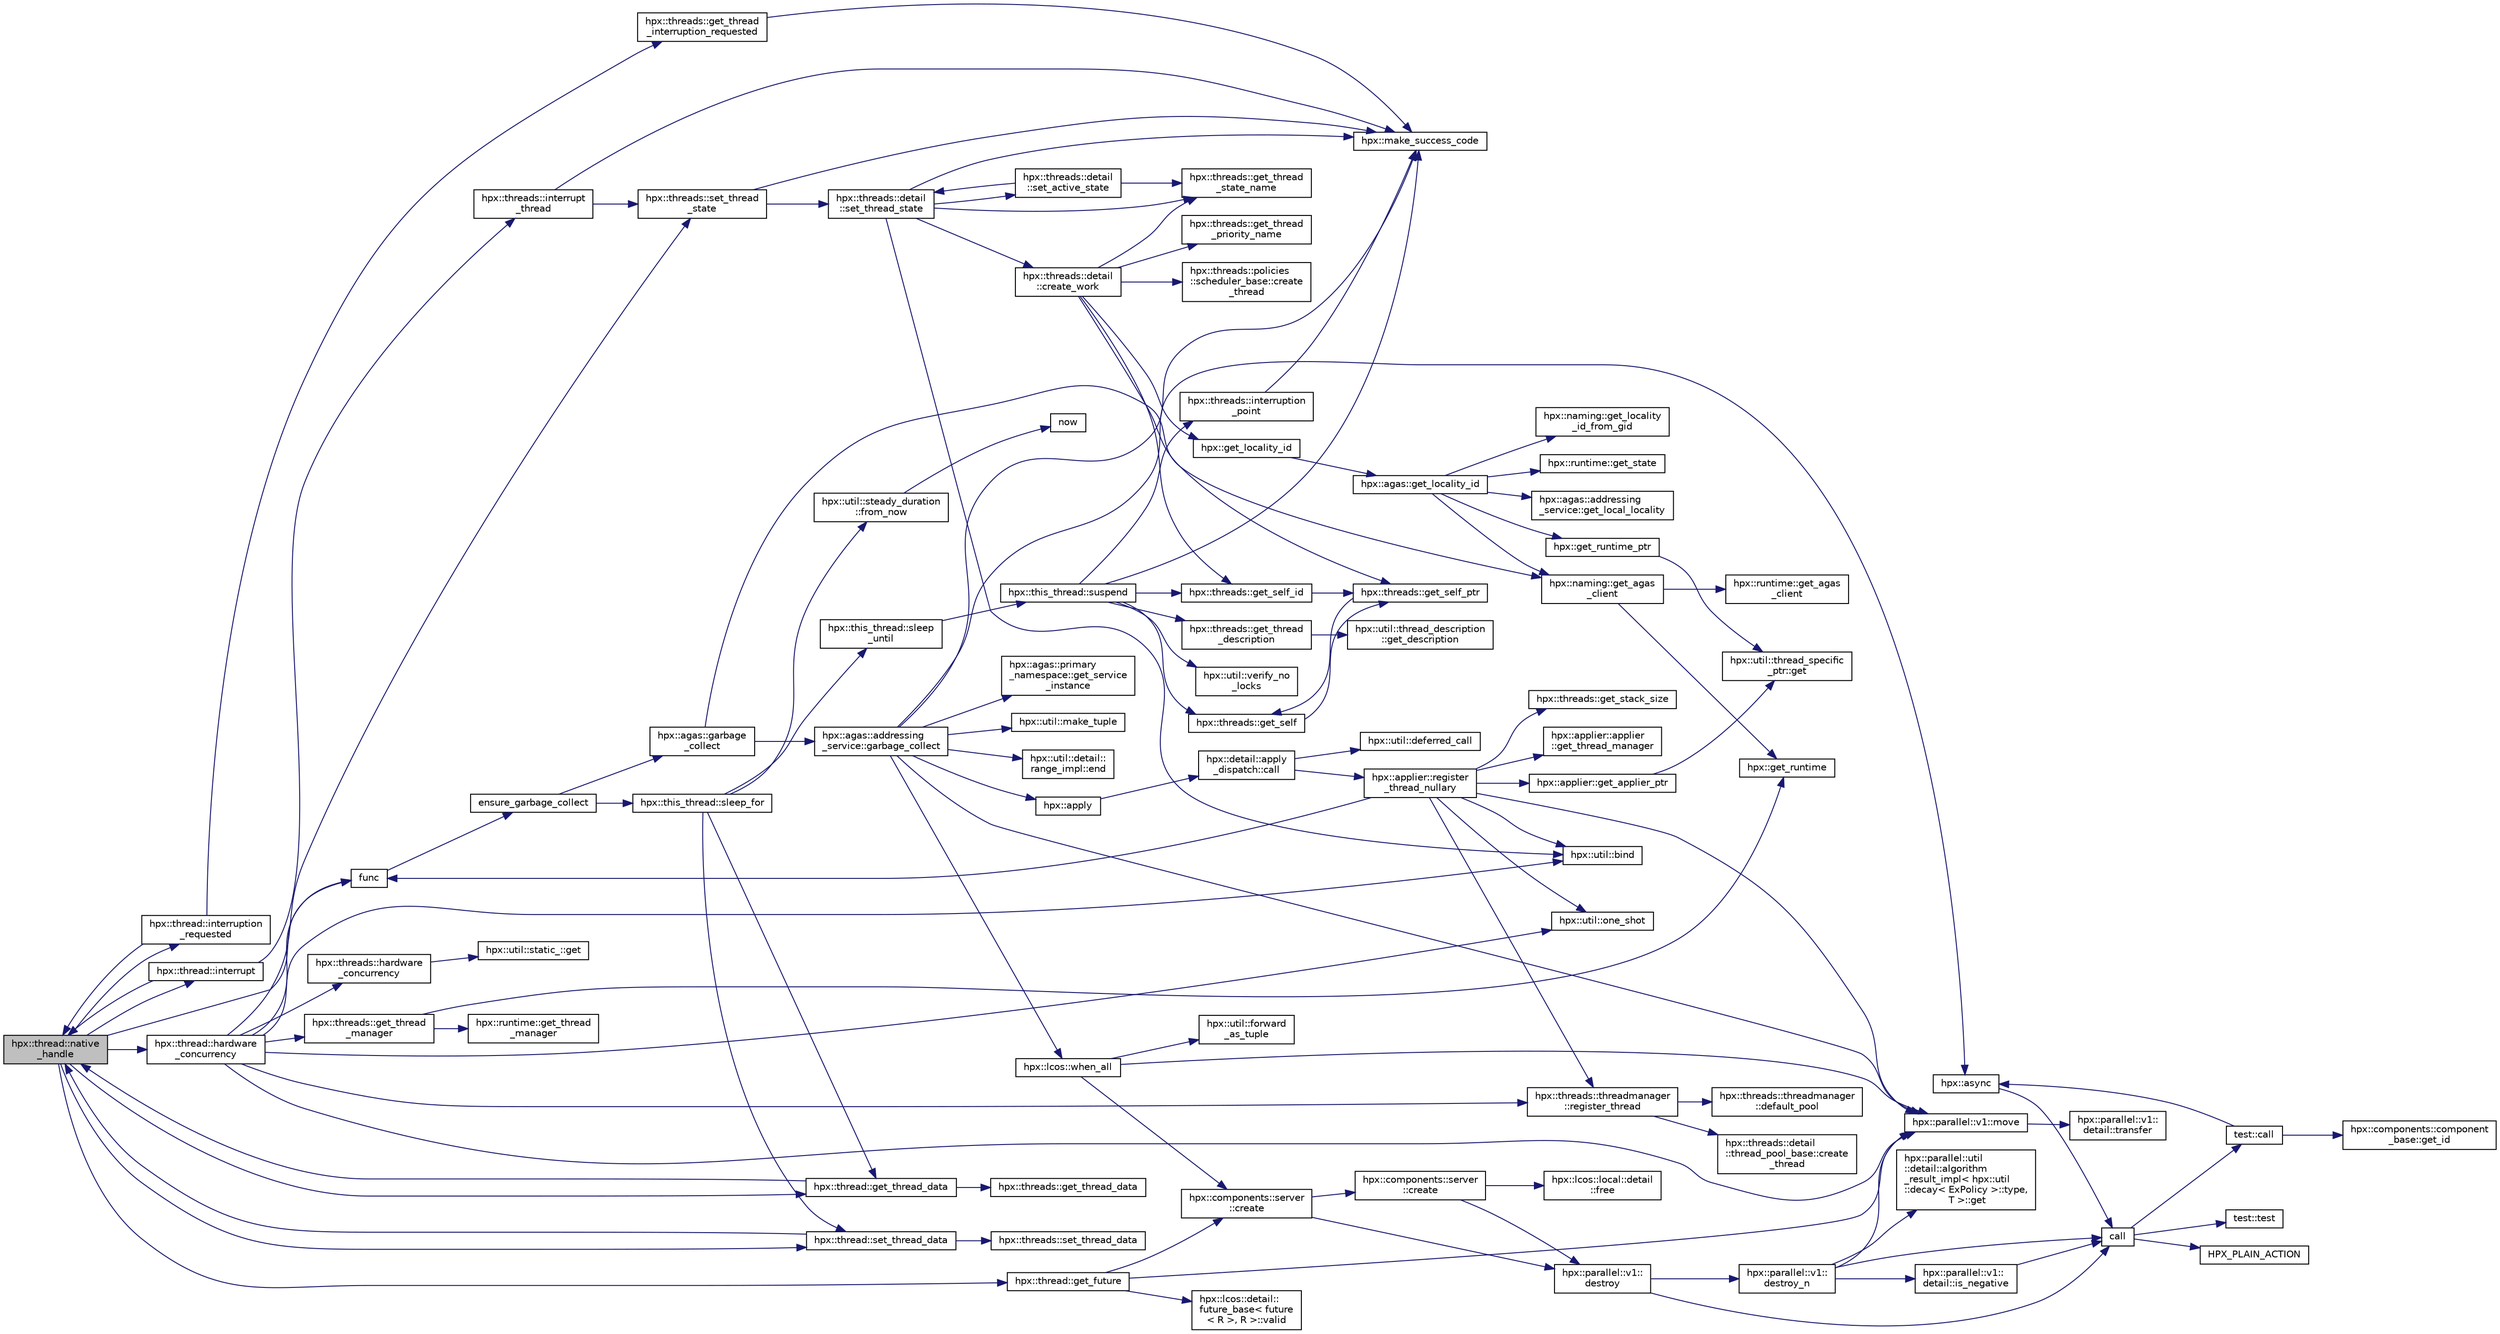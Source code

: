 digraph "hpx::thread::native_handle"
{
  edge [fontname="Helvetica",fontsize="10",labelfontname="Helvetica",labelfontsize="10"];
  node [fontname="Helvetica",fontsize="10",shape=record];
  rankdir="LR";
  Node3365 [label="hpx::thread::native\l_handle",height=0.2,width=0.4,color="black", fillcolor="grey75", style="filled", fontcolor="black"];
  Node3365 -> Node3366 [color="midnightblue",fontsize="10",style="solid",fontname="Helvetica"];
  Node3366 [label="hpx::thread::hardware\l_concurrency",height=0.2,width=0.4,color="black", fillcolor="white", style="filled",URL="$de/d9b/classhpx_1_1thread.html#a8e4fff210e02485ba493bc3a2a956c03"];
  Node3366 -> Node3367 [color="midnightblue",fontsize="10",style="solid",fontname="Helvetica"];
  Node3367 [label="hpx::threads::hardware\l_concurrency",height=0.2,width=0.4,color="black", fillcolor="white", style="filled",URL="$d7/d28/namespacehpx_1_1threads.html#aa8752a235478d2ad7b5ac467b63ab527"];
  Node3367 -> Node3368 [color="midnightblue",fontsize="10",style="solid",fontname="Helvetica"];
  Node3368 [label="hpx::util::static_::get",height=0.2,width=0.4,color="black", fillcolor="white", style="filled",URL="$d3/dbb/structhpx_1_1util_1_1static__.html#a2967c633948a3bf17a3b5405ef5a8318"];
  Node3366 -> Node3369 [color="midnightblue",fontsize="10",style="solid",fontname="Helvetica"];
  Node3369 [label="func",height=0.2,width=0.4,color="black", fillcolor="white", style="filled",URL="$d8/dfd/id__type__ref__counting__1032_8cpp.html#ab811b86ea5107ffb3351fcaa29d2c652"];
  Node3369 -> Node3370 [color="midnightblue",fontsize="10",style="solid",fontname="Helvetica"];
  Node3370 [label="ensure_garbage_collect",height=0.2,width=0.4,color="black", fillcolor="white", style="filled",URL="$d8/dfd/id__type__ref__counting__1032_8cpp.html#a5264b94bf7c262ac0e521fb290d476d5"];
  Node3370 -> Node3371 [color="midnightblue",fontsize="10",style="solid",fontname="Helvetica"];
  Node3371 [label="hpx::this_thread::sleep_for",height=0.2,width=0.4,color="black", fillcolor="white", style="filled",URL="$d9/d52/namespacehpx_1_1this__thread.html#afc042a5a5fa52eef2d1d177a343435cf"];
  Node3371 -> Node3372 [color="midnightblue",fontsize="10",style="solid",fontname="Helvetica"];
  Node3372 [label="hpx::this_thread::sleep\l_until",height=0.2,width=0.4,color="black", fillcolor="white", style="filled",URL="$d9/d52/namespacehpx_1_1this__thread.html#ae12a853980115b23ff0ab8ca06622658"];
  Node3372 -> Node3373 [color="midnightblue",fontsize="10",style="solid",fontname="Helvetica"];
  Node3373 [label="hpx::this_thread::suspend",height=0.2,width=0.4,color="black", fillcolor="white", style="filled",URL="$d9/d52/namespacehpx_1_1this__thread.html#aca220026fb3014c0881d129fe31c0073"];
  Node3373 -> Node3374 [color="midnightblue",fontsize="10",style="solid",fontname="Helvetica"];
  Node3374 [label="hpx::threads::get_self",height=0.2,width=0.4,color="black", fillcolor="white", style="filled",URL="$d7/d28/namespacehpx_1_1threads.html#a07daf4d6d29233f20d66d41ab7b5b8e8"];
  Node3374 -> Node3375 [color="midnightblue",fontsize="10",style="solid",fontname="Helvetica"];
  Node3375 [label="hpx::threads::get_self_ptr",height=0.2,width=0.4,color="black", fillcolor="white", style="filled",URL="$d7/d28/namespacehpx_1_1threads.html#a22877ae347ad884cde3a51397dad6c53"];
  Node3375 -> Node3374 [color="midnightblue",fontsize="10",style="solid",fontname="Helvetica"];
  Node3373 -> Node3376 [color="midnightblue",fontsize="10",style="solid",fontname="Helvetica"];
  Node3376 [label="hpx::threads::get_self_id",height=0.2,width=0.4,color="black", fillcolor="white", style="filled",URL="$d7/d28/namespacehpx_1_1threads.html#afafe0f900b9fac3d4ed3c747625c1cfe"];
  Node3376 -> Node3375 [color="midnightblue",fontsize="10",style="solid",fontname="Helvetica"];
  Node3373 -> Node3377 [color="midnightblue",fontsize="10",style="solid",fontname="Helvetica"];
  Node3377 [label="hpx::threads::interruption\l_point",height=0.2,width=0.4,color="black", fillcolor="white", style="filled",URL="$d7/d28/namespacehpx_1_1threads.html#ada6ec56a12b050707311d8c628089059"];
  Node3377 -> Node3378 [color="midnightblue",fontsize="10",style="solid",fontname="Helvetica"];
  Node3378 [label="hpx::make_success_code",height=0.2,width=0.4,color="black", fillcolor="white", style="filled",URL="$d8/d83/namespacehpx.html#a0e8512a8f49e2a6c8185061181419d8f",tooltip="Returns error_code(hpx::success, \"success\", mode). "];
  Node3373 -> Node3379 [color="midnightblue",fontsize="10",style="solid",fontname="Helvetica"];
  Node3379 [label="hpx::util::verify_no\l_locks",height=0.2,width=0.4,color="black", fillcolor="white", style="filled",URL="$df/dad/namespacehpx_1_1util.html#ae0e1837ee6f09b79b26c2e788d2e9fc9"];
  Node3373 -> Node3380 [color="midnightblue",fontsize="10",style="solid",fontname="Helvetica"];
  Node3380 [label="hpx::threads::get_thread\l_description",height=0.2,width=0.4,color="black", fillcolor="white", style="filled",URL="$d7/d28/namespacehpx_1_1threads.html#a42fc18a7a680f4e8bc633a4b4c956701"];
  Node3380 -> Node3381 [color="midnightblue",fontsize="10",style="solid",fontname="Helvetica"];
  Node3381 [label="hpx::util::thread_description\l::get_description",height=0.2,width=0.4,color="black", fillcolor="white", style="filled",URL="$df/d9e/structhpx_1_1util_1_1thread__description.html#a8c834e14eca6eb228188022577f9f952"];
  Node3373 -> Node3378 [color="midnightblue",fontsize="10",style="solid",fontname="Helvetica"];
  Node3371 -> Node3382 [color="midnightblue",fontsize="10",style="solid",fontname="Helvetica"];
  Node3382 [label="hpx::util::steady_duration\l::from_now",height=0.2,width=0.4,color="black", fillcolor="white", style="filled",URL="$d9/d4f/classhpx_1_1util_1_1steady__duration.html#a0132206d767cd0f7395507b40111a153"];
  Node3382 -> Node3383 [color="midnightblue",fontsize="10",style="solid",fontname="Helvetica"];
  Node3383 [label="now",height=0.2,width=0.4,color="black", fillcolor="white", style="filled",URL="$de/db3/1d__stencil__1__omp_8cpp.html#a89e9667753dccfac455bd37a7a3a7b16"];
  Node3371 -> Node3384 [color="midnightblue",fontsize="10",style="solid",fontname="Helvetica"];
  Node3384 [label="hpx::thread::get_thread_data",height=0.2,width=0.4,color="black", fillcolor="white", style="filled",URL="$de/d9b/classhpx_1_1thread.html#a4535ef82cec3b953d2c941d20e3e3904"];
  Node3384 -> Node3385 [color="midnightblue",fontsize="10",style="solid",fontname="Helvetica"];
  Node3385 [label="hpx::threads::get_thread_data",height=0.2,width=0.4,color="black", fillcolor="white", style="filled",URL="$d7/d28/namespacehpx_1_1threads.html#a8737931ff6303807225f735b2b384ae4"];
  Node3384 -> Node3365 [color="midnightblue",fontsize="10",style="solid",fontname="Helvetica"];
  Node3371 -> Node3386 [color="midnightblue",fontsize="10",style="solid",fontname="Helvetica"];
  Node3386 [label="hpx::thread::set_thread_data",height=0.2,width=0.4,color="black", fillcolor="white", style="filled",URL="$de/d9b/classhpx_1_1thread.html#a7317a3cf5251f3b33c990449570d4cea"];
  Node3386 -> Node3387 [color="midnightblue",fontsize="10",style="solid",fontname="Helvetica"];
  Node3387 [label="hpx::threads::set_thread_data",height=0.2,width=0.4,color="black", fillcolor="white", style="filled",URL="$d7/d28/namespacehpx_1_1threads.html#a00a625acc149fce3ae38e4340454acf7"];
  Node3386 -> Node3365 [color="midnightblue",fontsize="10",style="solid",fontname="Helvetica"];
  Node3370 -> Node3388 [color="midnightblue",fontsize="10",style="solid",fontname="Helvetica"];
  Node3388 [label="hpx::agas::garbage\l_collect",height=0.2,width=0.4,color="black", fillcolor="white", style="filled",URL="$dc/d54/namespacehpx_1_1agas.html#a951337adc4f9bd6df00a50737468e911"];
  Node3388 -> Node3389 [color="midnightblue",fontsize="10",style="solid",fontname="Helvetica"];
  Node3389 [label="hpx::naming::get_agas\l_client",height=0.2,width=0.4,color="black", fillcolor="white", style="filled",URL="$d4/dc9/namespacehpx_1_1naming.html#a0408fffd5d34b620712a801b0ae3b032"];
  Node3389 -> Node3390 [color="midnightblue",fontsize="10",style="solid",fontname="Helvetica"];
  Node3390 [label="hpx::get_runtime",height=0.2,width=0.4,color="black", fillcolor="white", style="filled",URL="$d8/d83/namespacehpx.html#aef902cc6c7dd3b9fbadf34d1e850a070"];
  Node3389 -> Node3391 [color="midnightblue",fontsize="10",style="solid",fontname="Helvetica"];
  Node3391 [label="hpx::runtime::get_agas\l_client",height=0.2,width=0.4,color="black", fillcolor="white", style="filled",URL="$d0/d7b/classhpx_1_1runtime.html#aeb5dddd30d6b9861669af8ad44d1a96a"];
  Node3388 -> Node3392 [color="midnightblue",fontsize="10",style="solid",fontname="Helvetica"];
  Node3392 [label="hpx::agas::addressing\l_service::garbage_collect",height=0.2,width=0.4,color="black", fillcolor="white", style="filled",URL="$db/d58/structhpx_1_1agas_1_1addressing__service.html#a87dcae0eacf6e62d5103ebf516d86f63"];
  Node3392 -> Node3378 [color="midnightblue",fontsize="10",style="solid",fontname="Helvetica"];
  Node3392 -> Node3393 [color="midnightblue",fontsize="10",style="solid",fontname="Helvetica"];
  Node3393 [label="hpx::agas::primary\l_namespace::get_service\l_instance",height=0.2,width=0.4,color="black", fillcolor="white", style="filled",URL="$d1/d43/structhpx_1_1agas_1_1primary__namespace.html#a7630ff0f30ff8c23b13b4672c5350e2e"];
  Node3392 -> Node3394 [color="midnightblue",fontsize="10",style="solid",fontname="Helvetica"];
  Node3394 [label="hpx::util::make_tuple",height=0.2,width=0.4,color="black", fillcolor="white", style="filled",URL="$df/dad/namespacehpx_1_1util.html#a06fa74211a987d208e013f400a9f5328"];
  Node3392 -> Node3395 [color="midnightblue",fontsize="10",style="solid",fontname="Helvetica"];
  Node3395 [label="hpx::util::detail::\lrange_impl::end",height=0.2,width=0.4,color="black", fillcolor="white", style="filled",URL="$d4/d4a/namespacehpx_1_1util_1_1detail_1_1range__impl.html#afb2ea48b0902f52ee4d8b764807b4316"];
  Node3392 -> Node3396 [color="midnightblue",fontsize="10",style="solid",fontname="Helvetica"];
  Node3396 [label="hpx::apply",height=0.2,width=0.4,color="black", fillcolor="white", style="filled",URL="$d8/d83/namespacehpx.html#aa87762f0db0731d385f3fdfdb25d59fc"];
  Node3396 -> Node3397 [color="midnightblue",fontsize="10",style="solid",fontname="Helvetica"];
  Node3397 [label="hpx::detail::apply\l_dispatch::call",height=0.2,width=0.4,color="black", fillcolor="white", style="filled",URL="$db/de8/structhpx_1_1detail_1_1apply__dispatch.html#a0755fab16d281e74bcff0f8045be9459"];
  Node3397 -> Node3398 [color="midnightblue",fontsize="10",style="solid",fontname="Helvetica"];
  Node3398 [label="hpx::applier::register\l_thread_nullary",height=0.2,width=0.4,color="black", fillcolor="white", style="filled",URL="$d8/dcb/namespacehpx_1_1applier.html#a401cd1145927e58d74d1eb52aaccd936"];
  Node3398 -> Node3399 [color="midnightblue",fontsize="10",style="solid",fontname="Helvetica"];
  Node3399 [label="hpx::applier::get_applier_ptr",height=0.2,width=0.4,color="black", fillcolor="white", style="filled",URL="$d8/dcb/namespacehpx_1_1applier.html#a617483cf2b77ad3a0aa428ade7b35299"];
  Node3399 -> Node3400 [color="midnightblue",fontsize="10",style="solid",fontname="Helvetica"];
  Node3400 [label="hpx::util::thread_specific\l_ptr::get",height=0.2,width=0.4,color="black", fillcolor="white", style="filled",URL="$d4/d4c/structhpx_1_1util_1_1thread__specific__ptr.html#a3b27d8520710478aa41d1f74206bdba9"];
  Node3398 -> Node3369 [color="midnightblue",fontsize="10",style="solid",fontname="Helvetica"];
  Node3398 -> Node3401 [color="midnightblue",fontsize="10",style="solid",fontname="Helvetica"];
  Node3401 [label="hpx::util::bind",height=0.2,width=0.4,color="black", fillcolor="white", style="filled",URL="$df/dad/namespacehpx_1_1util.html#ad844caedf82a0173d6909d910c3e48c6"];
  Node3398 -> Node3402 [color="midnightblue",fontsize="10",style="solid",fontname="Helvetica"];
  Node3402 [label="hpx::util::one_shot",height=0.2,width=0.4,color="black", fillcolor="white", style="filled",URL="$df/dad/namespacehpx_1_1util.html#a273e61be42a72415291e0ec0a4f28c7a"];
  Node3398 -> Node3403 [color="midnightblue",fontsize="10",style="solid",fontname="Helvetica"];
  Node3403 [label="hpx::parallel::v1::move",height=0.2,width=0.4,color="black", fillcolor="white", style="filled",URL="$db/db9/namespacehpx_1_1parallel_1_1v1.html#aa7c4ede081ce786c9d1eb1adff495cfc"];
  Node3403 -> Node3404 [color="midnightblue",fontsize="10",style="solid",fontname="Helvetica"];
  Node3404 [label="hpx::parallel::v1::\ldetail::transfer",height=0.2,width=0.4,color="black", fillcolor="white", style="filled",URL="$d2/ddd/namespacehpx_1_1parallel_1_1v1_1_1detail.html#ab1b56a05e1885ca7cc7ffa1804dd2f3c"];
  Node3398 -> Node3405 [color="midnightblue",fontsize="10",style="solid",fontname="Helvetica"];
  Node3405 [label="hpx::threads::get_stack_size",height=0.2,width=0.4,color="black", fillcolor="white", style="filled",URL="$d7/d28/namespacehpx_1_1threads.html#af597241b3c2785150be206737ca04aa6",tooltip="The get_stack_size function is part of the thread related API. It. "];
  Node3398 -> Node3406 [color="midnightblue",fontsize="10",style="solid",fontname="Helvetica"];
  Node3406 [label="hpx::applier::applier\l::get_thread_manager",height=0.2,width=0.4,color="black", fillcolor="white", style="filled",URL="$da/dcb/classhpx_1_1applier_1_1applier.html#acc36d583973701e573be39da97bba866",tooltip="Access the thread-manager instance associated with this applier. "];
  Node3398 -> Node3407 [color="midnightblue",fontsize="10",style="solid",fontname="Helvetica"];
  Node3407 [label="hpx::threads::threadmanager\l::register_thread",height=0.2,width=0.4,color="black", fillcolor="white", style="filled",URL="$d5/daa/classhpx_1_1threads_1_1threadmanager.html#a7f79c7578e08a60ca45eb276ce8133d8"];
  Node3407 -> Node3408 [color="midnightblue",fontsize="10",style="solid",fontname="Helvetica"];
  Node3408 [label="hpx::threads::threadmanager\l::default_pool",height=0.2,width=0.4,color="black", fillcolor="white", style="filled",URL="$d5/daa/classhpx_1_1threads_1_1threadmanager.html#a851f067d03b5dd1c5e6a9a6a841e05df"];
  Node3407 -> Node3409 [color="midnightblue",fontsize="10",style="solid",fontname="Helvetica"];
  Node3409 [label="hpx::threads::detail\l::thread_pool_base::create\l_thread",height=0.2,width=0.4,color="black", fillcolor="white", style="filled",URL="$de/dae/classhpx_1_1threads_1_1detail_1_1thread__pool__base.html#ad35d3779eef6f4528e62a26d71b34b34"];
  Node3397 -> Node3410 [color="midnightblue",fontsize="10",style="solid",fontname="Helvetica"];
  Node3410 [label="hpx::util::deferred_call",height=0.2,width=0.4,color="black", fillcolor="white", style="filled",URL="$df/dad/namespacehpx_1_1util.html#acdded623c658a7a3436f7e76bc9d881c"];
  Node3392 -> Node3403 [color="midnightblue",fontsize="10",style="solid",fontname="Helvetica"];
  Node3392 -> Node3411 [color="midnightblue",fontsize="10",style="solid",fontname="Helvetica"];
  Node3411 [label="hpx::async",height=0.2,width=0.4,color="black", fillcolor="white", style="filled",URL="$d8/d83/namespacehpx.html#acb7d8e37b73b823956ce144f9a57eaa4"];
  Node3411 -> Node3412 [color="midnightblue",fontsize="10",style="solid",fontname="Helvetica"];
  Node3412 [label="call",height=0.2,width=0.4,color="black", fillcolor="white", style="filled",URL="$d2/d67/promise__1620_8cpp.html#a58357f0b82bc761e1d0b9091ed563a70"];
  Node3412 -> Node3413 [color="midnightblue",fontsize="10",style="solid",fontname="Helvetica"];
  Node3413 [label="test::test",height=0.2,width=0.4,color="black", fillcolor="white", style="filled",URL="$d8/d89/structtest.html#ab42d5ece712d716b04cb3f686f297a26"];
  Node3412 -> Node3414 [color="midnightblue",fontsize="10",style="solid",fontname="Helvetica"];
  Node3414 [label="HPX_PLAIN_ACTION",height=0.2,width=0.4,color="black", fillcolor="white", style="filled",URL="$d2/d67/promise__1620_8cpp.html#ab96aab827a4b1fcaf66cfe0ba83fef23"];
  Node3412 -> Node3415 [color="midnightblue",fontsize="10",style="solid",fontname="Helvetica"];
  Node3415 [label="test::call",height=0.2,width=0.4,color="black", fillcolor="white", style="filled",URL="$d8/d89/structtest.html#aeb29e7ed6518b9426ccf1344c52620ae"];
  Node3415 -> Node3411 [color="midnightblue",fontsize="10",style="solid",fontname="Helvetica"];
  Node3415 -> Node3416 [color="midnightblue",fontsize="10",style="solid",fontname="Helvetica"];
  Node3416 [label="hpx::components::component\l_base::get_id",height=0.2,width=0.4,color="black", fillcolor="white", style="filled",URL="$d2/de6/classhpx_1_1components_1_1component__base.html#a4c8fd93514039bdf01c48d66d82b19cd"];
  Node3392 -> Node3417 [color="midnightblue",fontsize="10",style="solid",fontname="Helvetica"];
  Node3417 [label="hpx::lcos::when_all",height=0.2,width=0.4,color="black", fillcolor="white", style="filled",URL="$d2/dc9/namespacehpx_1_1lcos.html#a1a6fb024d8690923fb185d5aee204d54"];
  Node3417 -> Node3418 [color="midnightblue",fontsize="10",style="solid",fontname="Helvetica"];
  Node3418 [label="hpx::util::forward\l_as_tuple",height=0.2,width=0.4,color="black", fillcolor="white", style="filled",URL="$df/dad/namespacehpx_1_1util.html#ab7c31e3f24c3302a4f67b6735a6fa597"];
  Node3417 -> Node3403 [color="midnightblue",fontsize="10",style="solid",fontname="Helvetica"];
  Node3417 -> Node3419 [color="midnightblue",fontsize="10",style="solid",fontname="Helvetica"];
  Node3419 [label="hpx::components::server\l::create",height=0.2,width=0.4,color="black", fillcolor="white", style="filled",URL="$d2/da2/namespacehpx_1_1components_1_1server.html#ac776c89f3d68ceb910e8cee9fa937ab4",tooltip="Create arrays of components using their default constructor. "];
  Node3419 -> Node3420 [color="midnightblue",fontsize="10",style="solid",fontname="Helvetica"];
  Node3420 [label="hpx::components::server\l::create",height=0.2,width=0.4,color="black", fillcolor="white", style="filled",URL="$d2/da2/namespacehpx_1_1components_1_1server.html#a77d26de181c97b444565e230577981bd"];
  Node3420 -> Node3421 [color="midnightblue",fontsize="10",style="solid",fontname="Helvetica"];
  Node3421 [label="hpx::lcos::local::detail\l::free",height=0.2,width=0.4,color="black", fillcolor="white", style="filled",URL="$d4/dcb/namespacehpx_1_1lcos_1_1local_1_1detail.html#a55a940f019734e9bb045dc123cd80e48"];
  Node3420 -> Node3422 [color="midnightblue",fontsize="10",style="solid",fontname="Helvetica"];
  Node3422 [label="hpx::parallel::v1::\ldestroy",height=0.2,width=0.4,color="black", fillcolor="white", style="filled",URL="$db/db9/namespacehpx_1_1parallel_1_1v1.html#acf303558375048e8a7cc9a2c2e09477f"];
  Node3422 -> Node3412 [color="midnightblue",fontsize="10",style="solid",fontname="Helvetica"];
  Node3422 -> Node3423 [color="midnightblue",fontsize="10",style="solid",fontname="Helvetica"];
  Node3423 [label="hpx::parallel::v1::\ldestroy_n",height=0.2,width=0.4,color="black", fillcolor="white", style="filled",URL="$db/db9/namespacehpx_1_1parallel_1_1v1.html#a71d0691132a300690163f5636bcd5bd3"];
  Node3423 -> Node3424 [color="midnightblue",fontsize="10",style="solid",fontname="Helvetica"];
  Node3424 [label="hpx::parallel::v1::\ldetail::is_negative",height=0.2,width=0.4,color="black", fillcolor="white", style="filled",URL="$d2/ddd/namespacehpx_1_1parallel_1_1v1_1_1detail.html#adf2e40fc4b20ad0fd442ee3118a4d527"];
  Node3424 -> Node3412 [color="midnightblue",fontsize="10",style="solid",fontname="Helvetica"];
  Node3423 -> Node3425 [color="midnightblue",fontsize="10",style="solid",fontname="Helvetica"];
  Node3425 [label="hpx::parallel::util\l::detail::algorithm\l_result_impl\< hpx::util\l::decay\< ExPolicy \>::type,\l T \>::get",height=0.2,width=0.4,color="black", fillcolor="white", style="filled",URL="$d2/d42/structhpx_1_1parallel_1_1util_1_1detail_1_1algorithm__result__impl.html#ab5b051e8ec74eff5e0e62fd63f5d377e"];
  Node3423 -> Node3403 [color="midnightblue",fontsize="10",style="solid",fontname="Helvetica"];
  Node3423 -> Node3412 [color="midnightblue",fontsize="10",style="solid",fontname="Helvetica"];
  Node3419 -> Node3422 [color="midnightblue",fontsize="10",style="solid",fontname="Helvetica"];
  Node3366 -> Node3401 [color="midnightblue",fontsize="10",style="solid",fontname="Helvetica"];
  Node3366 -> Node3402 [color="midnightblue",fontsize="10",style="solid",fontname="Helvetica"];
  Node3366 -> Node3403 [color="midnightblue",fontsize="10",style="solid",fontname="Helvetica"];
  Node3366 -> Node3426 [color="midnightblue",fontsize="10",style="solid",fontname="Helvetica"];
  Node3426 [label="hpx::threads::get_thread\l_manager",height=0.2,width=0.4,color="black", fillcolor="white", style="filled",URL="$d7/d28/namespacehpx_1_1threads.html#a076973c3a53beadde7d967e22c4f6cce"];
  Node3426 -> Node3390 [color="midnightblue",fontsize="10",style="solid",fontname="Helvetica"];
  Node3426 -> Node3427 [color="midnightblue",fontsize="10",style="solid",fontname="Helvetica"];
  Node3427 [label="hpx::runtime::get_thread\l_manager",height=0.2,width=0.4,color="black", fillcolor="white", style="filled",URL="$d0/d7b/classhpx_1_1runtime.html#a865b12d57fcd44a8d3dda3e35414f563"];
  Node3366 -> Node3407 [color="midnightblue",fontsize="10",style="solid",fontname="Helvetica"];
  Node3366 -> Node3428 [color="midnightblue",fontsize="10",style="solid",fontname="Helvetica"];
  Node3428 [label="hpx::threads::set_thread\l_state",height=0.2,width=0.4,color="black", fillcolor="white", style="filled",URL="$d7/d28/namespacehpx_1_1threads.html#ac0690ad16ad778bcc79dcd727cc33025",tooltip="Set the thread state of the thread referenced by the thread_id id. "];
  Node3428 -> Node3378 [color="midnightblue",fontsize="10",style="solid",fontname="Helvetica"];
  Node3428 -> Node3429 [color="midnightblue",fontsize="10",style="solid",fontname="Helvetica"];
  Node3429 [label="hpx::threads::detail\l::set_thread_state",height=0.2,width=0.4,color="black", fillcolor="white", style="filled",URL="$d2/dd1/namespacehpx_1_1threads_1_1detail.html#af85ddc854c4a149bf1738eb1b111b9ab"];
  Node3429 -> Node3430 [color="midnightblue",fontsize="10",style="solid",fontname="Helvetica"];
  Node3430 [label="hpx::threads::get_thread\l_state_name",height=0.2,width=0.4,color="black", fillcolor="white", style="filled",URL="$d7/d28/namespacehpx_1_1threads.html#a26f91ea8d2195f165c033241c5cd11db"];
  Node3429 -> Node3378 [color="midnightblue",fontsize="10",style="solid",fontname="Helvetica"];
  Node3429 -> Node3401 [color="midnightblue",fontsize="10",style="solid",fontname="Helvetica"];
  Node3429 -> Node3431 [color="midnightblue",fontsize="10",style="solid",fontname="Helvetica"];
  Node3431 [label="hpx::threads::detail\l::set_active_state",height=0.2,width=0.4,color="black", fillcolor="white", style="filled",URL="$d2/dd1/namespacehpx_1_1threads_1_1detail.html#a45884a5bf04ad66a4f259231a3947e76"];
  Node3431 -> Node3430 [color="midnightblue",fontsize="10",style="solid",fontname="Helvetica"];
  Node3431 -> Node3429 [color="midnightblue",fontsize="10",style="solid",fontname="Helvetica"];
  Node3429 -> Node3432 [color="midnightblue",fontsize="10",style="solid",fontname="Helvetica"];
  Node3432 [label="hpx::threads::detail\l::create_work",height=0.2,width=0.4,color="black", fillcolor="white", style="filled",URL="$d2/dd1/namespacehpx_1_1threads_1_1detail.html#ae22384a3c1b1a1940032fad068fb54b1"];
  Node3432 -> Node3430 [color="midnightblue",fontsize="10",style="solid",fontname="Helvetica"];
  Node3432 -> Node3433 [color="midnightblue",fontsize="10",style="solid",fontname="Helvetica"];
  Node3433 [label="hpx::threads::get_thread\l_priority_name",height=0.2,width=0.4,color="black", fillcolor="white", style="filled",URL="$d7/d28/namespacehpx_1_1threads.html#a9c6b2fec0c1cf5b06ff83ce756ca6d42"];
  Node3432 -> Node3375 [color="midnightblue",fontsize="10",style="solid",fontname="Helvetica"];
  Node3432 -> Node3376 [color="midnightblue",fontsize="10",style="solid",fontname="Helvetica"];
  Node3432 -> Node3434 [color="midnightblue",fontsize="10",style="solid",fontname="Helvetica"];
  Node3434 [label="hpx::get_locality_id",height=0.2,width=0.4,color="black", fillcolor="white", style="filled",URL="$d8/d83/namespacehpx.html#a158d7c54a657bb364c1704033010697b",tooltip="Return the number of the locality this function is being called from. "];
  Node3434 -> Node3435 [color="midnightblue",fontsize="10",style="solid",fontname="Helvetica"];
  Node3435 [label="hpx::agas::get_locality_id",height=0.2,width=0.4,color="black", fillcolor="white", style="filled",URL="$dc/d54/namespacehpx_1_1agas.html#a491cc2ddecdf0f1a9129900caa6a4d3e"];
  Node3435 -> Node3436 [color="midnightblue",fontsize="10",style="solid",fontname="Helvetica"];
  Node3436 [label="hpx::get_runtime_ptr",height=0.2,width=0.4,color="black", fillcolor="white", style="filled",URL="$d8/d83/namespacehpx.html#af29daf2bb3e01b4d6495a1742b6cce64"];
  Node3436 -> Node3400 [color="midnightblue",fontsize="10",style="solid",fontname="Helvetica"];
  Node3435 -> Node3437 [color="midnightblue",fontsize="10",style="solid",fontname="Helvetica"];
  Node3437 [label="hpx::runtime::get_state",height=0.2,width=0.4,color="black", fillcolor="white", style="filled",URL="$d0/d7b/classhpx_1_1runtime.html#ab405f80e060dac95d624520f38b0524c"];
  Node3435 -> Node3389 [color="midnightblue",fontsize="10",style="solid",fontname="Helvetica"];
  Node3435 -> Node3438 [color="midnightblue",fontsize="10",style="solid",fontname="Helvetica"];
  Node3438 [label="hpx::agas::addressing\l_service::get_local_locality",height=0.2,width=0.4,color="black", fillcolor="white", style="filled",URL="$db/d58/structhpx_1_1agas_1_1addressing__service.html#ab52c19a37c2a7a006c6c15f90ad0539c"];
  Node3435 -> Node3439 [color="midnightblue",fontsize="10",style="solid",fontname="Helvetica"];
  Node3439 [label="hpx::naming::get_locality\l_id_from_gid",height=0.2,width=0.4,color="black", fillcolor="white", style="filled",URL="$d4/dc9/namespacehpx_1_1naming.html#a7fd43037784560bd04fda9b49e33529f"];
  Node3432 -> Node3440 [color="midnightblue",fontsize="10",style="solid",fontname="Helvetica"];
  Node3440 [label="hpx::threads::policies\l::scheduler_base::create\l_thread",height=0.2,width=0.4,color="black", fillcolor="white", style="filled",URL="$dd/d7e/structhpx_1_1threads_1_1policies_1_1scheduler__base.html#ad3b05cd7f363cc8e8410ce368c3794e0"];
  Node3365 -> Node3441 [color="midnightblue",fontsize="10",style="solid",fontname="Helvetica"];
  Node3441 [label="hpx::thread::interrupt",height=0.2,width=0.4,color="black", fillcolor="white", style="filled",URL="$de/d9b/classhpx_1_1thread.html#ac34d0d033aa743c476a79dbc2e1a8a39"];
  Node3441 -> Node3442 [color="midnightblue",fontsize="10",style="solid",fontname="Helvetica"];
  Node3442 [label="hpx::threads::interrupt\l_thread",height=0.2,width=0.4,color="black", fillcolor="white", style="filled",URL="$d7/d28/namespacehpx_1_1threads.html#a6bdda1a2aab61b9b13d274b5155d7e73"];
  Node3442 -> Node3378 [color="midnightblue",fontsize="10",style="solid",fontname="Helvetica"];
  Node3442 -> Node3428 [color="midnightblue",fontsize="10",style="solid",fontname="Helvetica"];
  Node3441 -> Node3365 [color="midnightblue",fontsize="10",style="solid",fontname="Helvetica"];
  Node3365 -> Node3443 [color="midnightblue",fontsize="10",style="solid",fontname="Helvetica"];
  Node3443 [label="hpx::thread::interruption\l_requested",height=0.2,width=0.4,color="black", fillcolor="white", style="filled",URL="$de/d9b/classhpx_1_1thread.html#a33276bb4c20bbb0b1978944e18ef71b8"];
  Node3443 -> Node3444 [color="midnightblue",fontsize="10",style="solid",fontname="Helvetica"];
  Node3444 [label="hpx::threads::get_thread\l_interruption_requested",height=0.2,width=0.4,color="black", fillcolor="white", style="filled",URL="$d7/d28/namespacehpx_1_1threads.html#ae64a7fdb8b5c8bac7be0c8282672a03b"];
  Node3444 -> Node3378 [color="midnightblue",fontsize="10",style="solid",fontname="Helvetica"];
  Node3443 -> Node3365 [color="midnightblue",fontsize="10",style="solid",fontname="Helvetica"];
  Node3365 -> Node3445 [color="midnightblue",fontsize="10",style="solid",fontname="Helvetica"];
  Node3445 [label="hpx::thread::get_future",height=0.2,width=0.4,color="black", fillcolor="white", style="filled",URL="$de/d9b/classhpx_1_1thread.html#a87fdb0d8da826366fc190ed224900a64"];
  Node3445 -> Node3446 [color="midnightblue",fontsize="10",style="solid",fontname="Helvetica"];
  Node3446 [label="hpx::lcos::detail::\lfuture_base\< future\l\< R \>, R \>::valid",height=0.2,width=0.4,color="black", fillcolor="white", style="filled",URL="$d5/dd7/classhpx_1_1lcos_1_1detail_1_1future__base.html#aaf7beb7374815614363033bd96573e75"];
  Node3445 -> Node3419 [color="midnightblue",fontsize="10",style="solid",fontname="Helvetica"];
  Node3445 -> Node3403 [color="midnightblue",fontsize="10",style="solid",fontname="Helvetica"];
  Node3365 -> Node3384 [color="midnightblue",fontsize="10",style="solid",fontname="Helvetica"];
  Node3365 -> Node3386 [color="midnightblue",fontsize="10",style="solid",fontname="Helvetica"];
  Node3365 -> Node3369 [color="midnightblue",fontsize="10",style="solid",fontname="Helvetica"];
}
